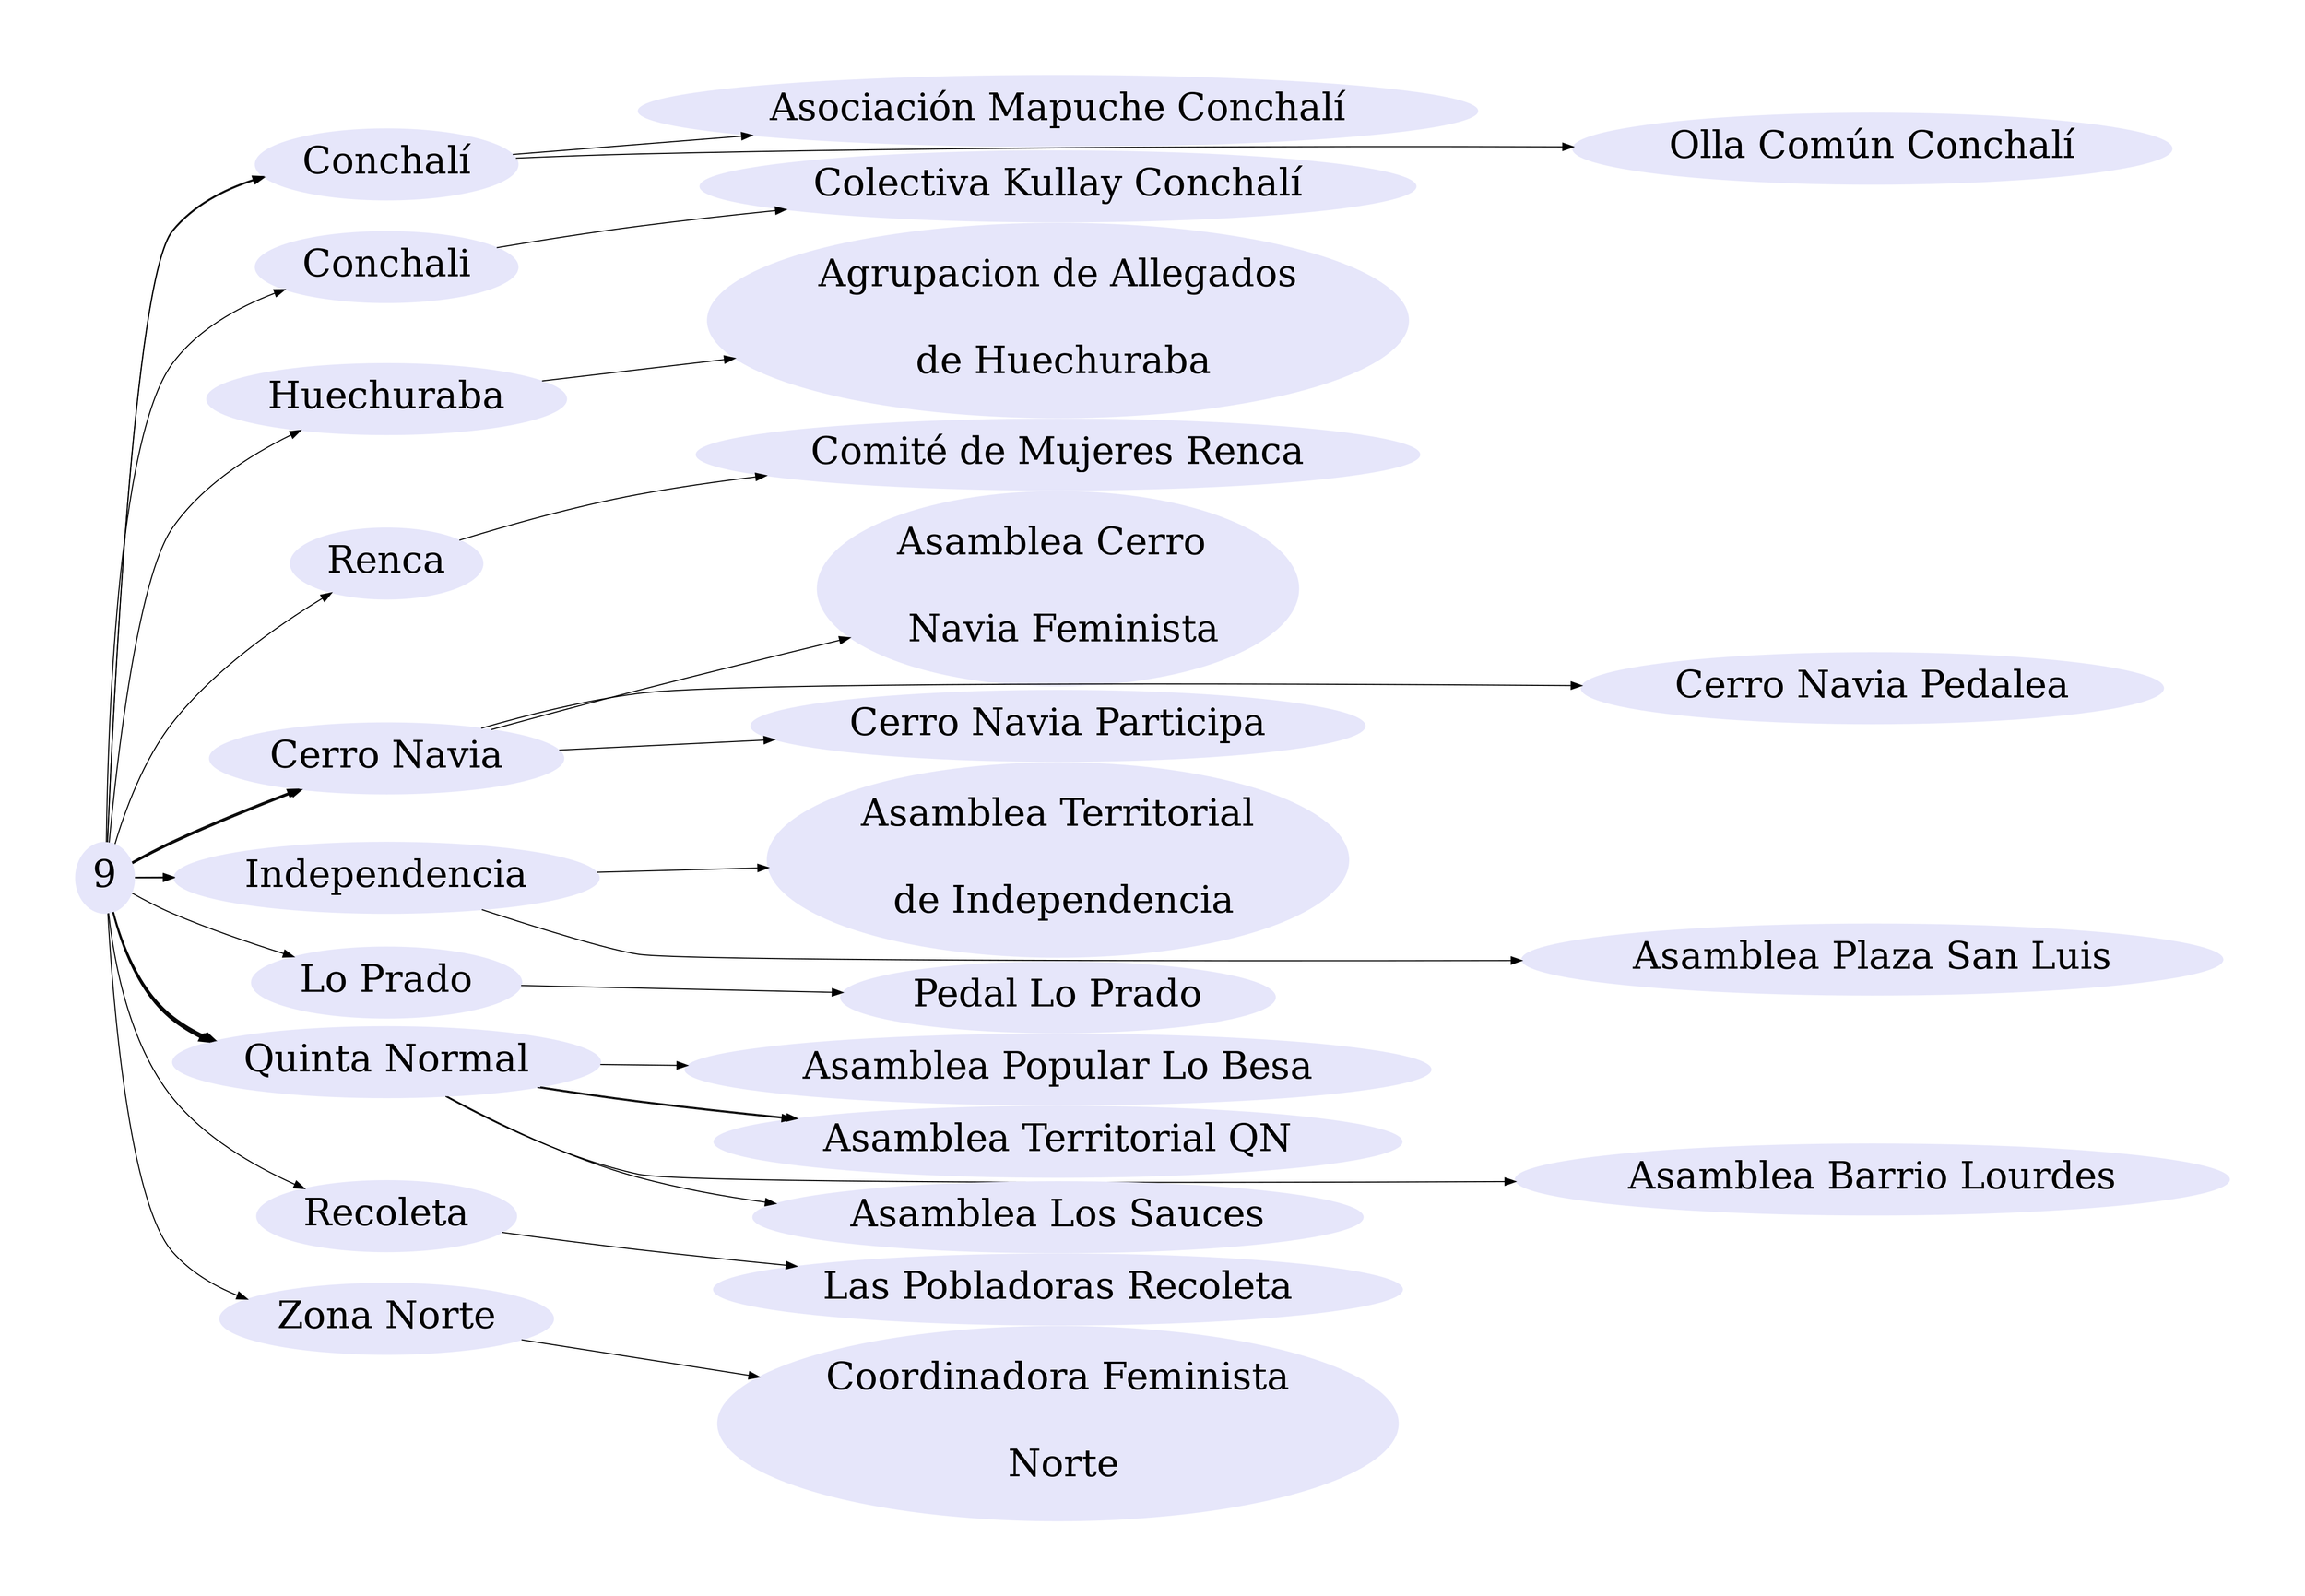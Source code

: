 digraph {
	graph [K=4,
		nodesep=0,
		overlap=false,
		pad=1,
		rankdir=LR,
		repulsiveforce=1
	];
	node [color=lavender,
		fontsize=36,
		style=filled
	];
	9 -> Conchalí;
	9 -> Conchalí;
	9 -> Conchali;
	9 -> Huechuraba;
	9 -> Renca;
	9 -> "Cerro Navia";
	9 -> "Cerro Navia";
	9 -> "Cerro Navia";
	9 -> Independencia;
	9 -> Independencia;
	9 -> "Lo Prado";
	9 -> "Quinta Normal";
	9 -> "Quinta Normal";
	9 -> "Quinta Normal";
	9 -> "Quinta Normal";
	9 -> "Quinta Normal";
	9 -> Recoleta;
	9 -> "Zona Norte";
	Conchalí -> "Asociación Mapuche Conchalí"	[minlen=1];
	Conchalí -> "Olla Común Conchalí"	[minlen=2];
	Conchali -> "Colectiva Kullay Conchalí"	[minlen=1];
	Huechuraba -> "Agrupacion de Allegados
 de Huechuraba"	[minlen=1];
	Renca -> "Comité de Mujeres Renca"	[minlen=1];
	"Cerro Navia" -> "Asamblea Cerro 
 Navia Feminista"	[minlen=1];
	"Cerro Navia" -> "Cerro Navia Pedalea"	[minlen=2];
	"Cerro Navia" -> "Cerro Navia Participa"	[minlen=1];
	Independencia -> "Asamblea Territorial
 de Independencia"	[minlen=1];
	Independencia -> "Asamblea Plaza San Luis"	[minlen=2];
	"Lo Prado" -> "Pedal Lo Prado"	[minlen=1];
	"Quinta Normal" -> "Asamblea Popular Lo Besa"	[minlen=1];
	"Quinta Normal" -> "Asamblea Territorial QN";
	"Quinta Normal" -> "Asamblea Territorial QN";
	"Quinta Normal" -> "Asamblea Barrio Lourdes"	[minlen=2];
	"Quinta Normal" -> "Asamblea Los Sauces"	[minlen=1];
	Recoleta -> "Las Pobladoras Recoleta"	[minlen=1];
	"Zona Norte" -> "Coordinadora Feminista
 Norte"	[minlen=1];
}
